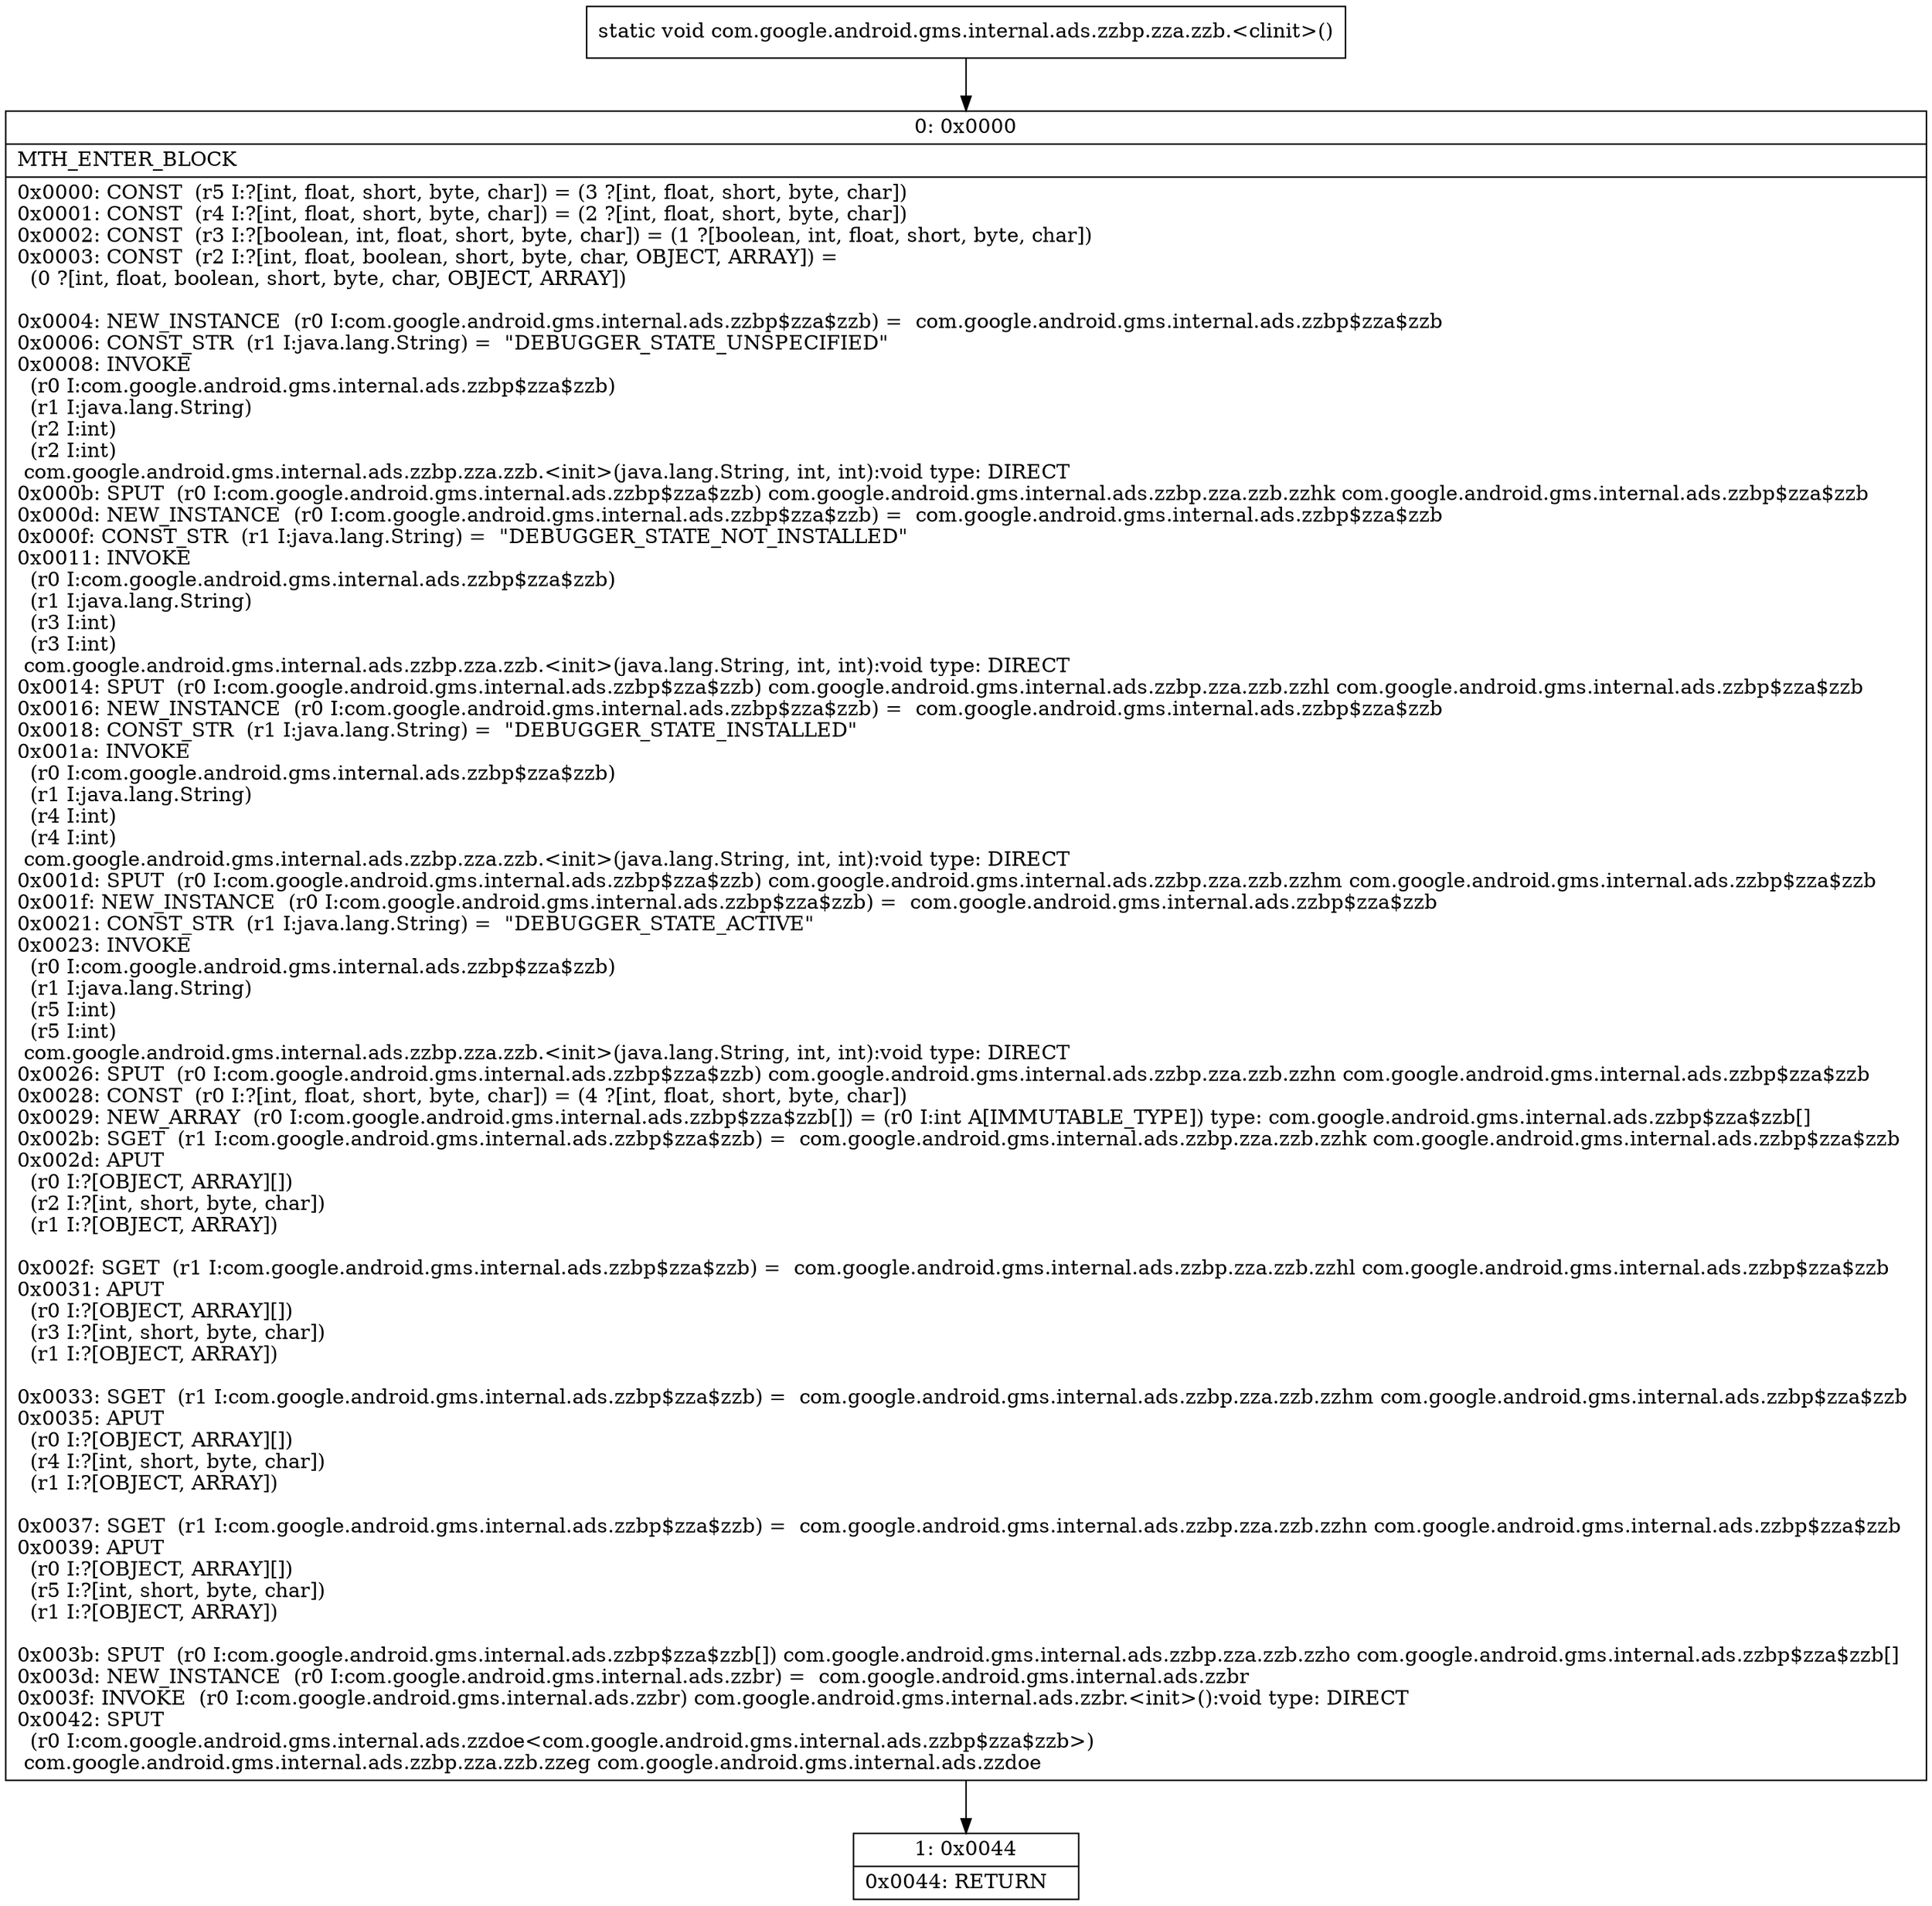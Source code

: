 digraph "CFG forcom.google.android.gms.internal.ads.zzbp.zza.zzb.\<clinit\>()V" {
Node_0 [shape=record,label="{0\:\ 0x0000|MTH_ENTER_BLOCK\l|0x0000: CONST  (r5 I:?[int, float, short, byte, char]) = (3 ?[int, float, short, byte, char]) \l0x0001: CONST  (r4 I:?[int, float, short, byte, char]) = (2 ?[int, float, short, byte, char]) \l0x0002: CONST  (r3 I:?[boolean, int, float, short, byte, char]) = (1 ?[boolean, int, float, short, byte, char]) \l0x0003: CONST  (r2 I:?[int, float, boolean, short, byte, char, OBJECT, ARRAY]) = \l  (0 ?[int, float, boolean, short, byte, char, OBJECT, ARRAY])\l \l0x0004: NEW_INSTANCE  (r0 I:com.google.android.gms.internal.ads.zzbp$zza$zzb) =  com.google.android.gms.internal.ads.zzbp$zza$zzb \l0x0006: CONST_STR  (r1 I:java.lang.String) =  \"DEBUGGER_STATE_UNSPECIFIED\" \l0x0008: INVOKE  \l  (r0 I:com.google.android.gms.internal.ads.zzbp$zza$zzb)\l  (r1 I:java.lang.String)\l  (r2 I:int)\l  (r2 I:int)\l com.google.android.gms.internal.ads.zzbp.zza.zzb.\<init\>(java.lang.String, int, int):void type: DIRECT \l0x000b: SPUT  (r0 I:com.google.android.gms.internal.ads.zzbp$zza$zzb) com.google.android.gms.internal.ads.zzbp.zza.zzb.zzhk com.google.android.gms.internal.ads.zzbp$zza$zzb \l0x000d: NEW_INSTANCE  (r0 I:com.google.android.gms.internal.ads.zzbp$zza$zzb) =  com.google.android.gms.internal.ads.zzbp$zza$zzb \l0x000f: CONST_STR  (r1 I:java.lang.String) =  \"DEBUGGER_STATE_NOT_INSTALLED\" \l0x0011: INVOKE  \l  (r0 I:com.google.android.gms.internal.ads.zzbp$zza$zzb)\l  (r1 I:java.lang.String)\l  (r3 I:int)\l  (r3 I:int)\l com.google.android.gms.internal.ads.zzbp.zza.zzb.\<init\>(java.lang.String, int, int):void type: DIRECT \l0x0014: SPUT  (r0 I:com.google.android.gms.internal.ads.zzbp$zza$zzb) com.google.android.gms.internal.ads.zzbp.zza.zzb.zzhl com.google.android.gms.internal.ads.zzbp$zza$zzb \l0x0016: NEW_INSTANCE  (r0 I:com.google.android.gms.internal.ads.zzbp$zza$zzb) =  com.google.android.gms.internal.ads.zzbp$zza$zzb \l0x0018: CONST_STR  (r1 I:java.lang.String) =  \"DEBUGGER_STATE_INSTALLED\" \l0x001a: INVOKE  \l  (r0 I:com.google.android.gms.internal.ads.zzbp$zza$zzb)\l  (r1 I:java.lang.String)\l  (r4 I:int)\l  (r4 I:int)\l com.google.android.gms.internal.ads.zzbp.zza.zzb.\<init\>(java.lang.String, int, int):void type: DIRECT \l0x001d: SPUT  (r0 I:com.google.android.gms.internal.ads.zzbp$zza$zzb) com.google.android.gms.internal.ads.zzbp.zza.zzb.zzhm com.google.android.gms.internal.ads.zzbp$zza$zzb \l0x001f: NEW_INSTANCE  (r0 I:com.google.android.gms.internal.ads.zzbp$zza$zzb) =  com.google.android.gms.internal.ads.zzbp$zza$zzb \l0x0021: CONST_STR  (r1 I:java.lang.String) =  \"DEBUGGER_STATE_ACTIVE\" \l0x0023: INVOKE  \l  (r0 I:com.google.android.gms.internal.ads.zzbp$zza$zzb)\l  (r1 I:java.lang.String)\l  (r5 I:int)\l  (r5 I:int)\l com.google.android.gms.internal.ads.zzbp.zza.zzb.\<init\>(java.lang.String, int, int):void type: DIRECT \l0x0026: SPUT  (r0 I:com.google.android.gms.internal.ads.zzbp$zza$zzb) com.google.android.gms.internal.ads.zzbp.zza.zzb.zzhn com.google.android.gms.internal.ads.zzbp$zza$zzb \l0x0028: CONST  (r0 I:?[int, float, short, byte, char]) = (4 ?[int, float, short, byte, char]) \l0x0029: NEW_ARRAY  (r0 I:com.google.android.gms.internal.ads.zzbp$zza$zzb[]) = (r0 I:int A[IMMUTABLE_TYPE]) type: com.google.android.gms.internal.ads.zzbp$zza$zzb[] \l0x002b: SGET  (r1 I:com.google.android.gms.internal.ads.zzbp$zza$zzb) =  com.google.android.gms.internal.ads.zzbp.zza.zzb.zzhk com.google.android.gms.internal.ads.zzbp$zza$zzb \l0x002d: APUT  \l  (r0 I:?[OBJECT, ARRAY][])\l  (r2 I:?[int, short, byte, char])\l  (r1 I:?[OBJECT, ARRAY])\l \l0x002f: SGET  (r1 I:com.google.android.gms.internal.ads.zzbp$zza$zzb) =  com.google.android.gms.internal.ads.zzbp.zza.zzb.zzhl com.google.android.gms.internal.ads.zzbp$zza$zzb \l0x0031: APUT  \l  (r0 I:?[OBJECT, ARRAY][])\l  (r3 I:?[int, short, byte, char])\l  (r1 I:?[OBJECT, ARRAY])\l \l0x0033: SGET  (r1 I:com.google.android.gms.internal.ads.zzbp$zza$zzb) =  com.google.android.gms.internal.ads.zzbp.zza.zzb.zzhm com.google.android.gms.internal.ads.zzbp$zza$zzb \l0x0035: APUT  \l  (r0 I:?[OBJECT, ARRAY][])\l  (r4 I:?[int, short, byte, char])\l  (r1 I:?[OBJECT, ARRAY])\l \l0x0037: SGET  (r1 I:com.google.android.gms.internal.ads.zzbp$zza$zzb) =  com.google.android.gms.internal.ads.zzbp.zza.zzb.zzhn com.google.android.gms.internal.ads.zzbp$zza$zzb \l0x0039: APUT  \l  (r0 I:?[OBJECT, ARRAY][])\l  (r5 I:?[int, short, byte, char])\l  (r1 I:?[OBJECT, ARRAY])\l \l0x003b: SPUT  (r0 I:com.google.android.gms.internal.ads.zzbp$zza$zzb[]) com.google.android.gms.internal.ads.zzbp.zza.zzb.zzho com.google.android.gms.internal.ads.zzbp$zza$zzb[] \l0x003d: NEW_INSTANCE  (r0 I:com.google.android.gms.internal.ads.zzbr) =  com.google.android.gms.internal.ads.zzbr \l0x003f: INVOKE  (r0 I:com.google.android.gms.internal.ads.zzbr) com.google.android.gms.internal.ads.zzbr.\<init\>():void type: DIRECT \l0x0042: SPUT  \l  (r0 I:com.google.android.gms.internal.ads.zzdoe\<com.google.android.gms.internal.ads.zzbp$zza$zzb\>)\l com.google.android.gms.internal.ads.zzbp.zza.zzb.zzeg com.google.android.gms.internal.ads.zzdoe \l}"];
Node_1 [shape=record,label="{1\:\ 0x0044|0x0044: RETURN   \l}"];
MethodNode[shape=record,label="{static void com.google.android.gms.internal.ads.zzbp.zza.zzb.\<clinit\>() }"];
MethodNode -> Node_0;
Node_0 -> Node_1;
}

